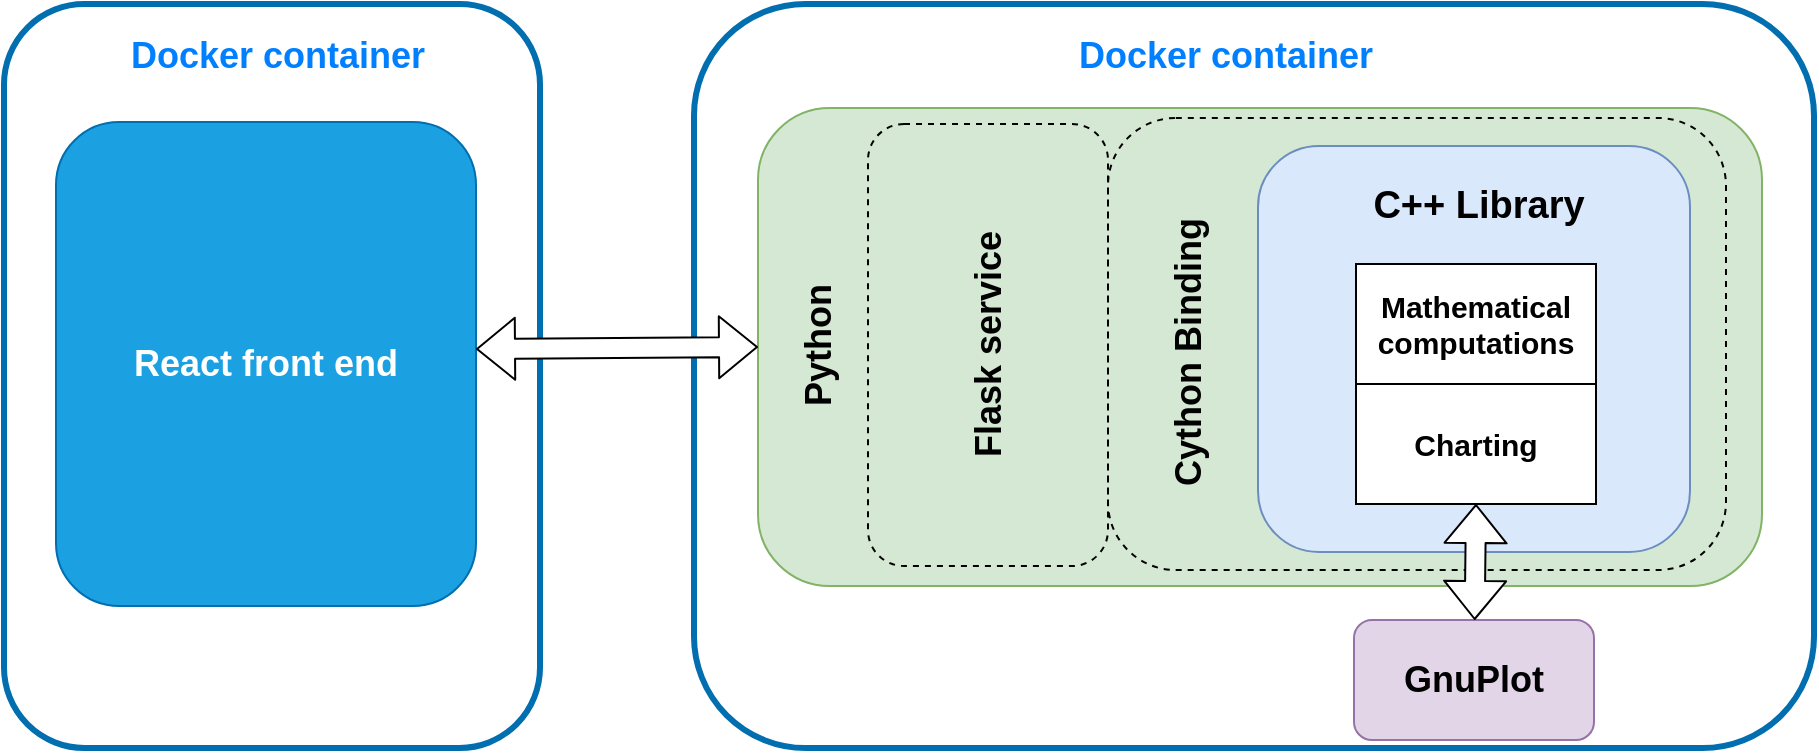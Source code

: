 <mxfile version="13.10.0" type="embed">
    <diagram id="GmjQkl0xTTHaUk263MBm" name="Page-1">
        <mxGraphModel dx="1265" dy="579" grid="0" gridSize="10" guides="1" tooltips="1" connect="1" arrows="1" fold="1" page="1" pageScale="1" pageWidth="1169" pageHeight="827" math="0" shadow="0">
            <root>
                <mxCell id="0"/>
                <mxCell id="1" parent="0"/>
                <mxCell id="19" value="" style="rounded=1;whiteSpace=wrap;html=1;fillColor=#d5e8d4;fontSize=18;strokeColor=#82b366;" vertex="1" parent="1">
                    <mxGeometry x="483" y="121" width="502" height="239" as="geometry"/>
                </mxCell>
                <mxCell id="16" value="" style="group" vertex="1" connectable="0" parent="1">
                    <mxGeometry x="677" y="140" width="290" height="297" as="geometry"/>
                </mxCell>
                <mxCell id="11" value="GnuPlot" style="rounded=1;whiteSpace=wrap;html=1;fontSize=18;fontStyle=1;fillColor=#e1d5e7;strokeColor=#9673a6;" vertex="1" parent="16">
                    <mxGeometry x="104" y="237" width="120" height="60" as="geometry"/>
                </mxCell>
                <mxCell id="13" value="" style="group" vertex="1" connectable="0" parent="16">
                    <mxGeometry x="56" width="234" height="212" as="geometry"/>
                </mxCell>
                <mxCell id="2" value="" style="rounded=1;whiteSpace=wrap;html=1;fillColor=#dae8fc;strokeColor=#6c8ebf;" vertex="1" parent="13">
                    <mxGeometry width="216" height="203" as="geometry"/>
                </mxCell>
                <mxCell id="6" value="" style="group;fontStyle=1;fontSize=15;" vertex="1" connectable="0" parent="13">
                    <mxGeometry x="49" y="59" width="120" height="120" as="geometry"/>
                </mxCell>
                <mxCell id="3" value="Mathematical computations" style="rounded=0;whiteSpace=wrap;html=1;fontSize=15;fontStyle=1" vertex="1" parent="6">
                    <mxGeometry width="120" height="60" as="geometry"/>
                </mxCell>
                <mxCell id="5" value="Charting" style="rounded=0;whiteSpace=wrap;html=1;fontSize=15;fontStyle=1" vertex="1" parent="6">
                    <mxGeometry y="60" width="120" height="60" as="geometry"/>
                </mxCell>
                <mxCell id="4" value="C++ Library" style="text;html=1;strokeColor=none;fillColor=none;align=center;verticalAlign=middle;whiteSpace=wrap;rounded=0;fontSize=19;fontStyle=1" vertex="1" parent="13">
                    <mxGeometry x="27" y="20" width="167" height="20" as="geometry"/>
                </mxCell>
                <mxCell id="14" value="" style="rounded=1;whiteSpace=wrap;html=1;fontSize=18;fillColor=none;dashed=1;" vertex="1" parent="13">
                    <mxGeometry x="-75" y="-14" width="309" height="226" as="geometry"/>
                </mxCell>
                <mxCell id="12" value="" style="shape=flexArrow;endArrow=classic;startArrow=classic;html=1;fontSize=18;entryX=0.5;entryY=1;entryDx=0;entryDy=0;fillColor=#ffffff;" edge="1" parent="16" source="11" target="5">
                    <mxGeometry width="50" height="50" relative="1" as="geometry">
                        <mxPoint x="137" y="231" as="sourcePoint"/>
                        <mxPoint x="187" y="181" as="targetPoint"/>
                    </mxGeometry>
                </mxCell>
                <mxCell id="15" value="Cython Binding" style="text;html=1;strokeColor=none;fillColor=none;align=center;verticalAlign=middle;whiteSpace=wrap;rounded=0;fontSize=18;horizontal=0;fontStyle=1" vertex="1" parent="16">
                    <mxGeometry y="22" width="42" height="163" as="geometry"/>
                </mxCell>
                <mxCell id="17" value="Flask service" style="rounded=1;whiteSpace=wrap;html=1;dashed=1;fillColor=none;fontSize=18;fontStyle=1;horizontal=0;" vertex="1" parent="1">
                    <mxGeometry x="538" y="129" width="120" height="221" as="geometry"/>
                </mxCell>
                <mxCell id="18" value="Python" style="text;html=1;strokeColor=none;fillColor=none;align=center;verticalAlign=middle;whiteSpace=wrap;rounded=0;dashed=1;fontSize=18;fontStyle=1;horizontal=0;" vertex="1" parent="1">
                    <mxGeometry x="493" y="201.5" width="40" height="76" as="geometry"/>
                </mxCell>
                <mxCell id="20" value="React front end" style="rounded=1;whiteSpace=wrap;html=1;fillColor=#1ba1e2;fontSize=18;fontStyle=1;strokeColor=#006EAF;fontColor=#ffffff;" vertex="1" parent="1">
                    <mxGeometry x="132" y="128" width="210" height="242" as="geometry"/>
                </mxCell>
                <mxCell id="22" value="Docker container" style="text;html=1;strokeColor=none;fillColor=none;align=center;verticalAlign=middle;whiteSpace=wrap;rounded=0;fontSize=18;fontStyle=1;fontColor=#007FFF;" vertex="1" parent="1">
                    <mxGeometry x="164" y="85" width="158" height="20" as="geometry"/>
                </mxCell>
                <mxCell id="23" value="Docker container" style="text;html=1;strokeColor=none;fillColor=none;align=center;verticalAlign=middle;whiteSpace=wrap;rounded=0;fontSize=18;fontStyle=1;fontColor=#007FFF;" vertex="1" parent="1">
                    <mxGeometry x="638" y="85" width="158" height="20" as="geometry"/>
                </mxCell>
                <mxCell id="24" value="" style="rounded=1;whiteSpace=wrap;html=1;fontSize=18;fontColor=#ffffff;strokeColor=#006EAF;fillColor=none;strokeWidth=3;" vertex="1" parent="1">
                    <mxGeometry x="106" y="69" width="268" height="372" as="geometry"/>
                </mxCell>
                <mxCell id="25" value="" style="rounded=1;whiteSpace=wrap;html=1;fontSize=18;fontColor=#ffffff;strokeColor=#006EAF;fillColor=none;strokeWidth=3;" vertex="1" parent="1">
                    <mxGeometry x="451" y="69" width="560" height="372" as="geometry"/>
                </mxCell>
                <mxCell id="21" value="" style="shape=flexArrow;endArrow=classic;startArrow=classic;html=1;fillColor=#ffffff;fontSize=18;exitX=1;exitY=0.469;exitDx=0;exitDy=0;exitPerimeter=0;entryX=0;entryY=0.5;entryDx=0;entryDy=0;" edge="1" parent="1" source="20" target="19">
                    <mxGeometry width="50" height="50" relative="1" as="geometry">
                        <mxPoint x="347" y="243" as="sourcePoint"/>
                        <mxPoint x="397" y="193" as="targetPoint"/>
                    </mxGeometry>
                </mxCell>
            </root>
        </mxGraphModel>
    </diagram>
</mxfile>